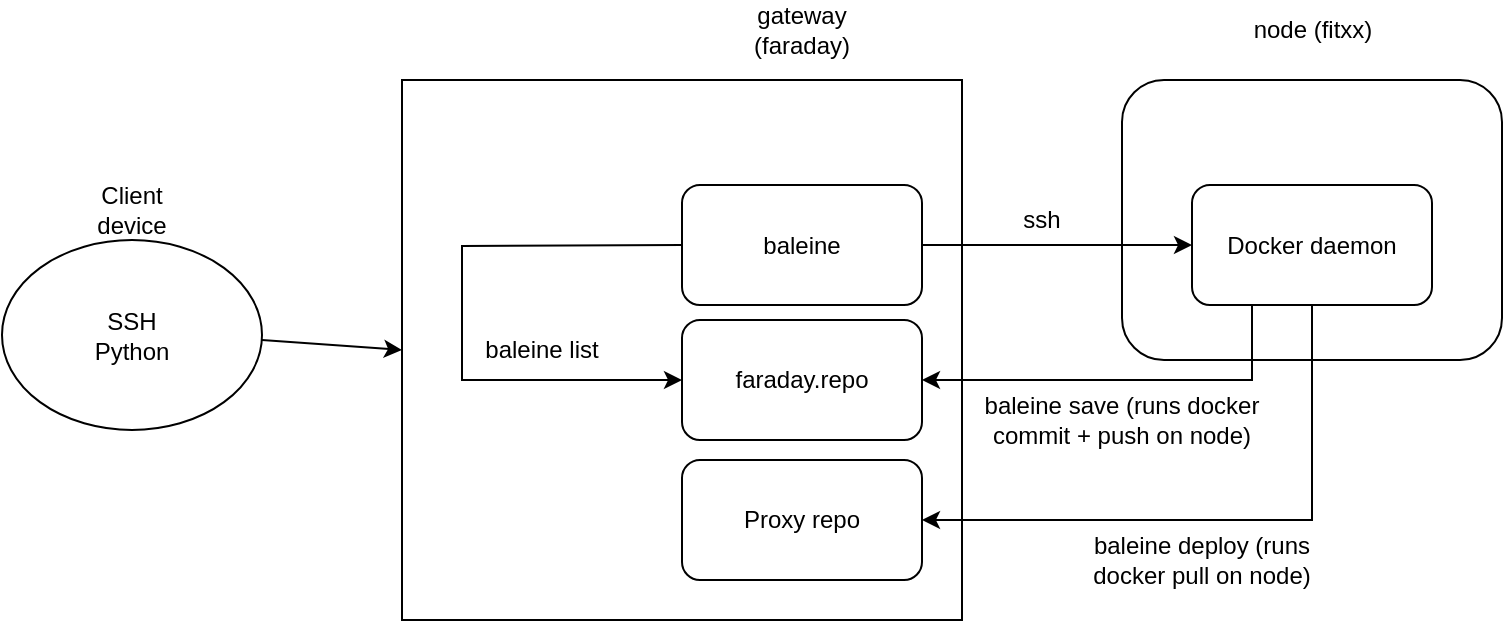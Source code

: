 <mxfile version="17.1.0"><diagram id="Qu8S9_bRdZh9aYJU7pf1" name="Page-1"><mxGraphModel dx="899" dy="892" grid="1" gridSize="10" guides="1" tooltips="1" connect="1" arrows="1" fold="1" page="1" pageScale="1" pageWidth="827" pageHeight="1169" math="0" shadow="0"><root><mxCell id="0"/><mxCell id="1" parent="0"/><mxCell id="5TmkCvwCuzF5rMP_VCxH-2" value="" style="rounded=0;whiteSpace=wrap;html=1;" vertex="1" parent="1"><mxGeometry x="230" y="230" width="280" height="270" as="geometry"/></mxCell><mxCell id="5TmkCvwCuzF5rMP_VCxH-3" value="" style="ellipse;whiteSpace=wrap;html=1;" vertex="1" parent="1"><mxGeometry x="30" y="310" width="130" height="95" as="geometry"/></mxCell><mxCell id="5TmkCvwCuzF5rMP_VCxH-4" value="Client device" style="text;html=1;strokeColor=none;fillColor=none;align=center;verticalAlign=middle;whiteSpace=wrap;rounded=0;" vertex="1" parent="1"><mxGeometry x="65" y="280" width="60" height="30" as="geometry"/></mxCell><mxCell id="5TmkCvwCuzF5rMP_VCxH-5" value="SSH&lt;br&gt;Python" style="text;html=1;strokeColor=none;fillColor=none;align=center;verticalAlign=middle;whiteSpace=wrap;rounded=0;" vertex="1" parent="1"><mxGeometry x="65" y="342.5" width="60" height="30" as="geometry"/></mxCell><mxCell id="5TmkCvwCuzF5rMP_VCxH-6" value="" style="endArrow=classic;html=1;rounded=0;entryX=0;entryY=0.5;entryDx=0;entryDy=0;" edge="1" parent="1" target="5TmkCvwCuzF5rMP_VCxH-2"><mxGeometry width="50" height="50" relative="1" as="geometry"><mxPoint x="160" y="360" as="sourcePoint"/><mxPoint x="420" y="350" as="targetPoint"/></mxGeometry></mxCell><mxCell id="5TmkCvwCuzF5rMP_VCxH-8" value="Proxy repo" style="rounded=1;whiteSpace=wrap;html=1;" vertex="1" parent="1"><mxGeometry x="370" y="420" width="120" height="60" as="geometry"/></mxCell><mxCell id="5TmkCvwCuzF5rMP_VCxH-9" value="faraday.repo" style="rounded=1;whiteSpace=wrap;html=1;" vertex="1" parent="1"><mxGeometry x="370" y="350" width="120" height="60" as="geometry"/></mxCell><mxCell id="5TmkCvwCuzF5rMP_VCxH-10" value="baleine" style="rounded=1;whiteSpace=wrap;html=1;" vertex="1" parent="1"><mxGeometry x="370" y="282.5" width="120" height="60" as="geometry"/></mxCell><mxCell id="5TmkCvwCuzF5rMP_VCxH-11" value="gateway (faraday)" style="text;html=1;strokeColor=none;fillColor=none;align=center;verticalAlign=middle;whiteSpace=wrap;rounded=0;" vertex="1" parent="1"><mxGeometry x="400" y="190" width="60" height="30" as="geometry"/></mxCell><mxCell id="5TmkCvwCuzF5rMP_VCxH-12" value="" style="rounded=1;whiteSpace=wrap;html=1;" vertex="1" parent="1"><mxGeometry x="590" y="230" width="190" height="140" as="geometry"/></mxCell><mxCell id="5TmkCvwCuzF5rMP_VCxH-13" value="node (fitxx)" style="text;html=1;strokeColor=none;fillColor=none;align=center;verticalAlign=middle;whiteSpace=wrap;rounded=0;" vertex="1" parent="1"><mxGeometry x="647.5" y="190" width="75" height="30" as="geometry"/></mxCell><mxCell id="5TmkCvwCuzF5rMP_VCxH-14" value="" style="endArrow=classic;html=1;rounded=0;exitX=1;exitY=0.5;exitDx=0;exitDy=0;entryX=0;entryY=0.5;entryDx=0;entryDy=0;" edge="1" parent="1" source="5TmkCvwCuzF5rMP_VCxH-10" target="5TmkCvwCuzF5rMP_VCxH-16"><mxGeometry width="50" height="50" relative="1" as="geometry"><mxPoint x="500" y="390" as="sourcePoint"/><mxPoint x="550" y="340" as="targetPoint"/></mxGeometry></mxCell><mxCell id="5TmkCvwCuzF5rMP_VCxH-15" value="ssh" style="text;html=1;strokeColor=none;fillColor=none;align=center;verticalAlign=middle;whiteSpace=wrap;rounded=0;rotation=0;" vertex="1" parent="1"><mxGeometry x="520" y="285" width="60" height="30" as="geometry"/></mxCell><mxCell id="5TmkCvwCuzF5rMP_VCxH-16" value="Docker daemon" style="rounded=1;whiteSpace=wrap;html=1;" vertex="1" parent="1"><mxGeometry x="625" y="282.5" width="120" height="60" as="geometry"/></mxCell><mxCell id="5TmkCvwCuzF5rMP_VCxH-18" value="" style="endArrow=classic;html=1;rounded=0;exitX=0.5;exitY=1;exitDx=0;exitDy=0;entryX=1;entryY=0.5;entryDx=0;entryDy=0;" edge="1" parent="1" source="5TmkCvwCuzF5rMP_VCxH-16" target="5TmkCvwCuzF5rMP_VCxH-8"><mxGeometry width="50" height="50" relative="1" as="geometry"><mxPoint x="500" y="390" as="sourcePoint"/><mxPoint x="550" y="340" as="targetPoint"/><Array as="points"><mxPoint x="685" y="450"/></Array></mxGeometry></mxCell><mxCell id="5TmkCvwCuzF5rMP_VCxH-19" value="baleine deploy (runs docker pull on node)" style="text;html=1;strokeColor=none;fillColor=none;align=center;verticalAlign=middle;whiteSpace=wrap;rounded=0;" vertex="1" parent="1"><mxGeometry x="560" y="440" width="140" height="60" as="geometry"/></mxCell><mxCell id="5TmkCvwCuzF5rMP_VCxH-20" value="" style="endArrow=classic;html=1;rounded=0;exitX=0.25;exitY=1;exitDx=0;exitDy=0;entryX=1;entryY=0.5;entryDx=0;entryDy=0;" edge="1" parent="1" source="5TmkCvwCuzF5rMP_VCxH-16" target="5TmkCvwCuzF5rMP_VCxH-9"><mxGeometry width="50" height="50" relative="1" as="geometry"><mxPoint x="500" y="350" as="sourcePoint"/><mxPoint x="550" y="300" as="targetPoint"/><Array as="points"><mxPoint x="655" y="380"/></Array></mxGeometry></mxCell><mxCell id="5TmkCvwCuzF5rMP_VCxH-21" value="baleine save (runs docker commit + push on node)" style="text;html=1;strokeColor=none;fillColor=none;align=center;verticalAlign=middle;whiteSpace=wrap;rounded=0;" vertex="1" parent="1"><mxGeometry x="520" y="370" width="140" height="60" as="geometry"/></mxCell><mxCell id="5TmkCvwCuzF5rMP_VCxH-22" value="" style="endArrow=classic;html=1;rounded=0;exitX=0;exitY=0.5;exitDx=0;exitDy=0;entryX=0;entryY=0.5;entryDx=0;entryDy=0;" edge="1" parent="1" source="5TmkCvwCuzF5rMP_VCxH-10" target="5TmkCvwCuzF5rMP_VCxH-9"><mxGeometry width="50" height="50" relative="1" as="geometry"><mxPoint x="420" y="340" as="sourcePoint"/><mxPoint x="470" y="290" as="targetPoint"/><Array as="points"><mxPoint x="260" y="313"/><mxPoint x="260" y="380"/></Array></mxGeometry></mxCell><mxCell id="5TmkCvwCuzF5rMP_VCxH-23" value="baleine list" style="text;html=1;strokeColor=none;fillColor=none;align=center;verticalAlign=middle;whiteSpace=wrap;rounded=0;" vertex="1" parent="1"><mxGeometry x="270" y="350" width="60" height="30" as="geometry"/></mxCell></root></mxGraphModel></diagram></mxfile>